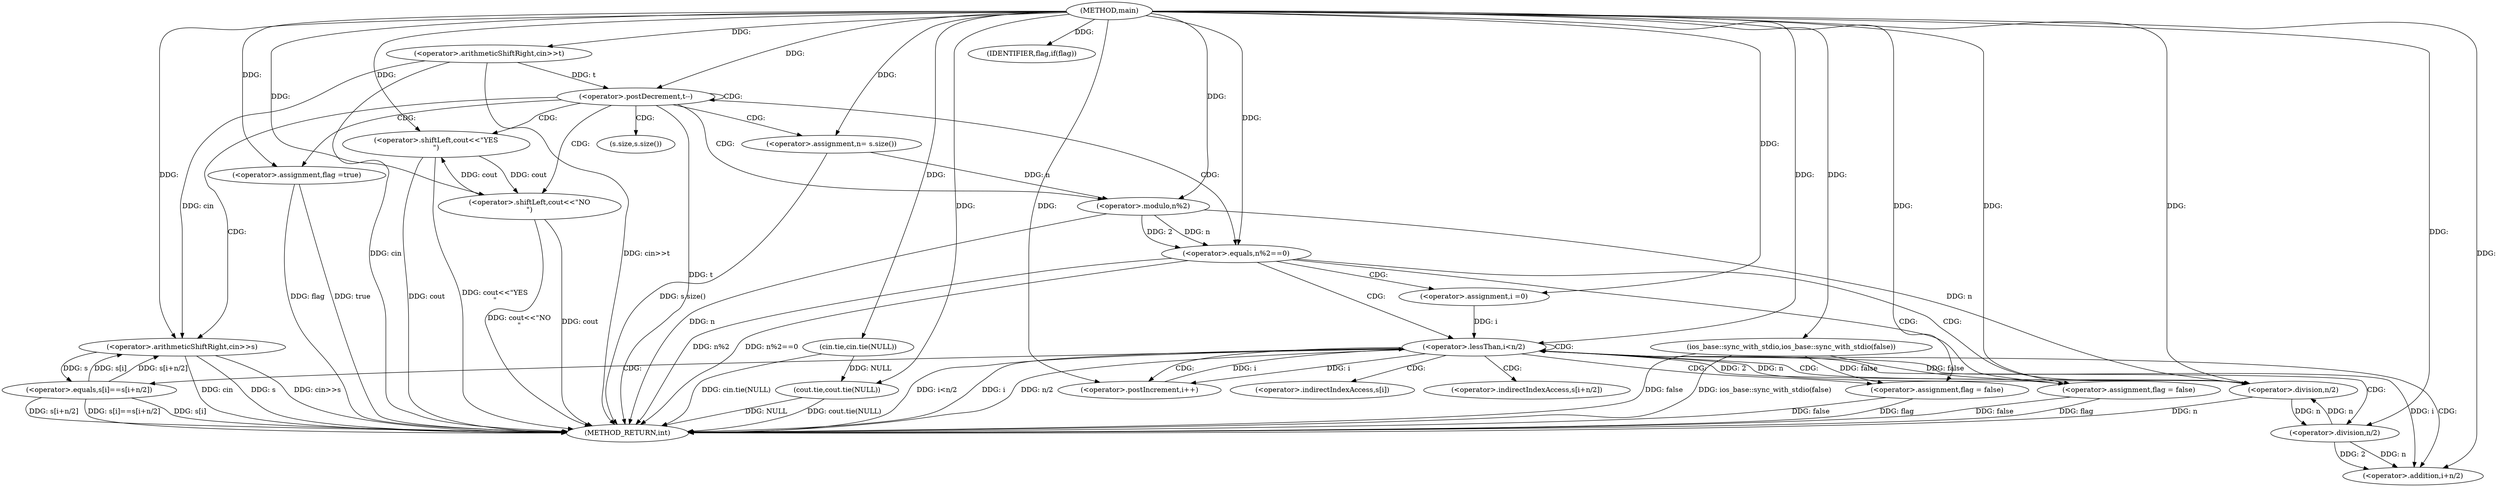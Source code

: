 digraph "main" {  
"1000203" [label = "(METHOD,main)" ]
"1000285" [label = "(METHOD_RETURN,int)" ]
"1000205" [label = "(ios_base::sync_with_stdio,ios_base::sync_with_stdio(false))" ]
"1000207" [label = "(cin.tie,cin.tie(NULL))" ]
"1000209" [label = "(cout.tie,cout.tie(NULL))" ]
"1000212" [label = "(<operator>.arithmeticShiftRight,cin>>t)" ]
"1000216" [label = "(<operator>.postDecrement,t--)" ]
"1000220" [label = "(<operator>.arithmeticShiftRight,cin>>s)" ]
"1000224" [label = "(<operator>.assignment,n= s.size())" ]
"1000228" [label = "(<operator>.assignment,flag =true)" ]
"1000232" [label = "(<operator>.equals,n%2==0)" ]
"1000275" [label = "(IDENTIFIER,flag,if(flag))" ]
"1000277" [label = "(<operator>.shiftLeft,cout<<\"YES\n\")" ]
"1000233" [label = "(<operator>.modulo,n%2)" ]
"1000240" [label = "(<operator>.assignment,i =0)" ]
"1000243" [label = "(<operator>.lessThan,i<n/2)" ]
"1000248" [label = "(<operator>.postIncrement,i++)" ]
"1000271" [label = "(<operator>.assignment,flag = false)" ]
"1000282" [label = "(<operator>.shiftLeft,cout<<\"NO\n\")" ]
"1000245" [label = "(<operator>.division,n/2)" ]
"1000252" [label = "(<operator>.equals,s[i]==s[i+n/2])" ]
"1000266" [label = "(<operator>.assignment,flag = false)" ]
"1000258" [label = "(<operator>.addition,i+n/2)" ]
"1000260" [label = "(<operator>.division,n/2)" ]
"1000226" [label = "(s.size,s.size())" ]
"1000253" [label = "(<operator>.indirectIndexAccess,s[i])" ]
"1000256" [label = "(<operator>.indirectIndexAccess,s[i+n/2])" ]
  "1000205" -> "1000285"  [ label = "DDG: false"] 
  "1000205" -> "1000285"  [ label = "DDG: ios_base::sync_with_stdio(false)"] 
  "1000207" -> "1000285"  [ label = "DDG: cin.tie(NULL)"] 
  "1000209" -> "1000285"  [ label = "DDG: NULL"] 
  "1000209" -> "1000285"  [ label = "DDG: cout.tie(NULL)"] 
  "1000212" -> "1000285"  [ label = "DDG: cin"] 
  "1000212" -> "1000285"  [ label = "DDG: cin>>t"] 
  "1000216" -> "1000285"  [ label = "DDG: t"] 
  "1000220" -> "1000285"  [ label = "DDG: cin"] 
  "1000220" -> "1000285"  [ label = "DDG: s"] 
  "1000220" -> "1000285"  [ label = "DDG: cin>>s"] 
  "1000224" -> "1000285"  [ label = "DDG: s.size()"] 
  "1000228" -> "1000285"  [ label = "DDG: flag"] 
  "1000233" -> "1000285"  [ label = "DDG: n"] 
  "1000232" -> "1000285"  [ label = "DDG: n%2"] 
  "1000232" -> "1000285"  [ label = "DDG: n%2==0"] 
  "1000271" -> "1000285"  [ label = "DDG: flag"] 
  "1000271" -> "1000285"  [ label = "DDG: false"] 
  "1000243" -> "1000285"  [ label = "DDG: i"] 
  "1000245" -> "1000285"  [ label = "DDG: n"] 
  "1000243" -> "1000285"  [ label = "DDG: n/2"] 
  "1000243" -> "1000285"  [ label = "DDG: i<n/2"] 
  "1000282" -> "1000285"  [ label = "DDG: cout"] 
  "1000282" -> "1000285"  [ label = "DDG: cout<<\"NO\n\""] 
  "1000277" -> "1000285"  [ label = "DDG: cout"] 
  "1000277" -> "1000285"  [ label = "DDG: cout<<\"YES\n\""] 
  "1000252" -> "1000285"  [ label = "DDG: s[i]"] 
  "1000252" -> "1000285"  [ label = "DDG: s[i+n/2]"] 
  "1000252" -> "1000285"  [ label = "DDG: s[i]==s[i+n/2]"] 
  "1000266" -> "1000285"  [ label = "DDG: flag"] 
  "1000266" -> "1000285"  [ label = "DDG: false"] 
  "1000228" -> "1000285"  [ label = "DDG: true"] 
  "1000203" -> "1000205"  [ label = "DDG: "] 
  "1000203" -> "1000207"  [ label = "DDG: "] 
  "1000207" -> "1000209"  [ label = "DDG: NULL"] 
  "1000203" -> "1000209"  [ label = "DDG: "] 
  "1000203" -> "1000212"  [ label = "DDG: "] 
  "1000212" -> "1000216"  [ label = "DDG: t"] 
  "1000203" -> "1000216"  [ label = "DDG: "] 
  "1000203" -> "1000224"  [ label = "DDG: "] 
  "1000203" -> "1000228"  [ label = "DDG: "] 
  "1000212" -> "1000220"  [ label = "DDG: cin"] 
  "1000203" -> "1000220"  [ label = "DDG: "] 
  "1000252" -> "1000220"  [ label = "DDG: s[i]"] 
  "1000252" -> "1000220"  [ label = "DDG: s[i+n/2]"] 
  "1000203" -> "1000275"  [ label = "DDG: "] 
  "1000233" -> "1000232"  [ label = "DDG: 2"] 
  "1000233" -> "1000232"  [ label = "DDG: n"] 
  "1000203" -> "1000232"  [ label = "DDG: "] 
  "1000224" -> "1000233"  [ label = "DDG: n"] 
  "1000203" -> "1000233"  [ label = "DDG: "] 
  "1000203" -> "1000240"  [ label = "DDG: "] 
  "1000205" -> "1000271"  [ label = "DDG: false"] 
  "1000203" -> "1000271"  [ label = "DDG: "] 
  "1000282" -> "1000277"  [ label = "DDG: cout"] 
  "1000203" -> "1000277"  [ label = "DDG: "] 
  "1000240" -> "1000243"  [ label = "DDG: i"] 
  "1000248" -> "1000243"  [ label = "DDG: i"] 
  "1000203" -> "1000243"  [ label = "DDG: "] 
  "1000245" -> "1000243"  [ label = "DDG: 2"] 
  "1000245" -> "1000243"  [ label = "DDG: n"] 
  "1000203" -> "1000248"  [ label = "DDG: "] 
  "1000243" -> "1000248"  [ label = "DDG: i"] 
  "1000277" -> "1000282"  [ label = "DDG: cout"] 
  "1000203" -> "1000282"  [ label = "DDG: "] 
  "1000233" -> "1000245"  [ label = "DDG: n"] 
  "1000260" -> "1000245"  [ label = "DDG: n"] 
  "1000203" -> "1000245"  [ label = "DDG: "] 
  "1000220" -> "1000252"  [ label = "DDG: s"] 
  "1000205" -> "1000266"  [ label = "DDG: false"] 
  "1000203" -> "1000266"  [ label = "DDG: "] 
  "1000243" -> "1000258"  [ label = "DDG: i"] 
  "1000203" -> "1000258"  [ label = "DDG: "] 
  "1000260" -> "1000258"  [ label = "DDG: n"] 
  "1000260" -> "1000258"  [ label = "DDG: 2"] 
  "1000245" -> "1000260"  [ label = "DDG: n"] 
  "1000203" -> "1000260"  [ label = "DDG: "] 
  "1000216" -> "1000233"  [ label = "CDG: "] 
  "1000216" -> "1000216"  [ label = "CDG: "] 
  "1000216" -> "1000220"  [ label = "CDG: "] 
  "1000216" -> "1000224"  [ label = "CDG: "] 
  "1000216" -> "1000226"  [ label = "CDG: "] 
  "1000216" -> "1000232"  [ label = "CDG: "] 
  "1000216" -> "1000228"  [ label = "CDG: "] 
  "1000216" -> "1000277"  [ label = "CDG: "] 
  "1000216" -> "1000282"  [ label = "CDG: "] 
  "1000232" -> "1000243"  [ label = "CDG: "] 
  "1000232" -> "1000271"  [ label = "CDG: "] 
  "1000232" -> "1000240"  [ label = "CDG: "] 
  "1000232" -> "1000245"  [ label = "CDG: "] 
  "1000243" -> "1000258"  [ label = "CDG: "] 
  "1000243" -> "1000260"  [ label = "CDG: "] 
  "1000243" -> "1000243"  [ label = "CDG: "] 
  "1000243" -> "1000266"  [ label = "CDG: "] 
  "1000243" -> "1000253"  [ label = "CDG: "] 
  "1000243" -> "1000252"  [ label = "CDG: "] 
  "1000243" -> "1000248"  [ label = "CDG: "] 
  "1000243" -> "1000256"  [ label = "CDG: "] 
  "1000243" -> "1000245"  [ label = "CDG: "] 
}
